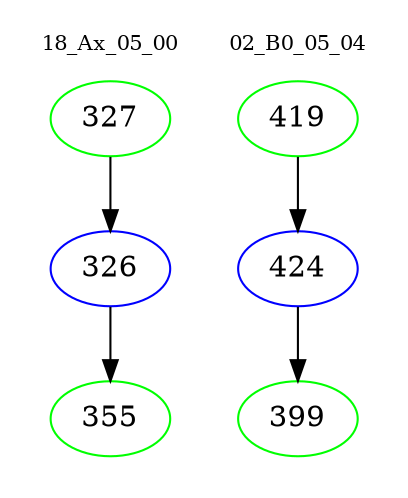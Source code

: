 digraph{
subgraph cluster_0 {
color = white
label = "18_Ax_05_00";
fontsize=10;
T0_327 [label="327", color="green"]
T0_327 -> T0_326 [color="black"]
T0_326 [label="326", color="blue"]
T0_326 -> T0_355 [color="black"]
T0_355 [label="355", color="green"]
}
subgraph cluster_1 {
color = white
label = "02_B0_05_04";
fontsize=10;
T1_419 [label="419", color="green"]
T1_419 -> T1_424 [color="black"]
T1_424 [label="424", color="blue"]
T1_424 -> T1_399 [color="black"]
T1_399 [label="399", color="green"]
}
}
